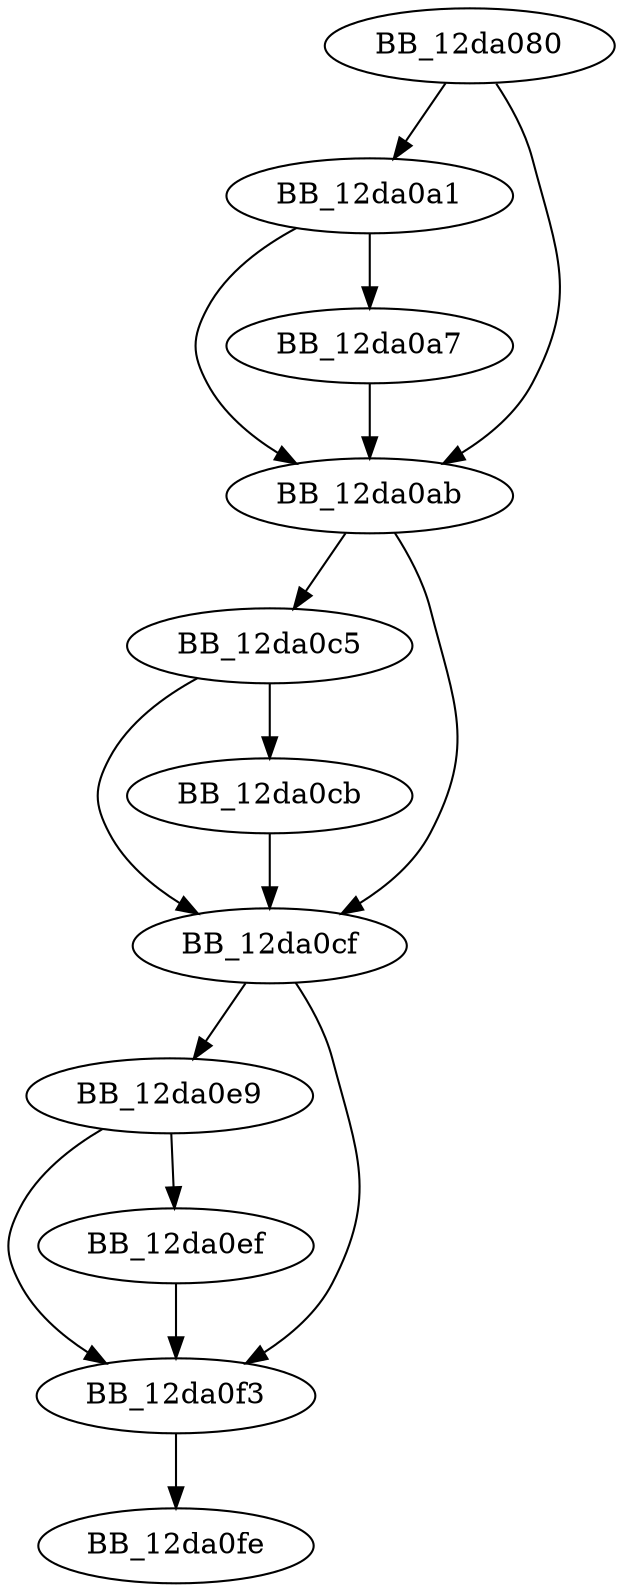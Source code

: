 DiGraph sub_12DA080{
BB_12da080->BB_12da0a1
BB_12da080->BB_12da0ab
BB_12da0a1->BB_12da0a7
BB_12da0a1->BB_12da0ab
BB_12da0a7->BB_12da0ab
BB_12da0ab->BB_12da0c5
BB_12da0ab->BB_12da0cf
BB_12da0c5->BB_12da0cb
BB_12da0c5->BB_12da0cf
BB_12da0cb->BB_12da0cf
BB_12da0cf->BB_12da0e9
BB_12da0cf->BB_12da0f3
BB_12da0e9->BB_12da0ef
BB_12da0e9->BB_12da0f3
BB_12da0ef->BB_12da0f3
BB_12da0f3->BB_12da0fe
}

